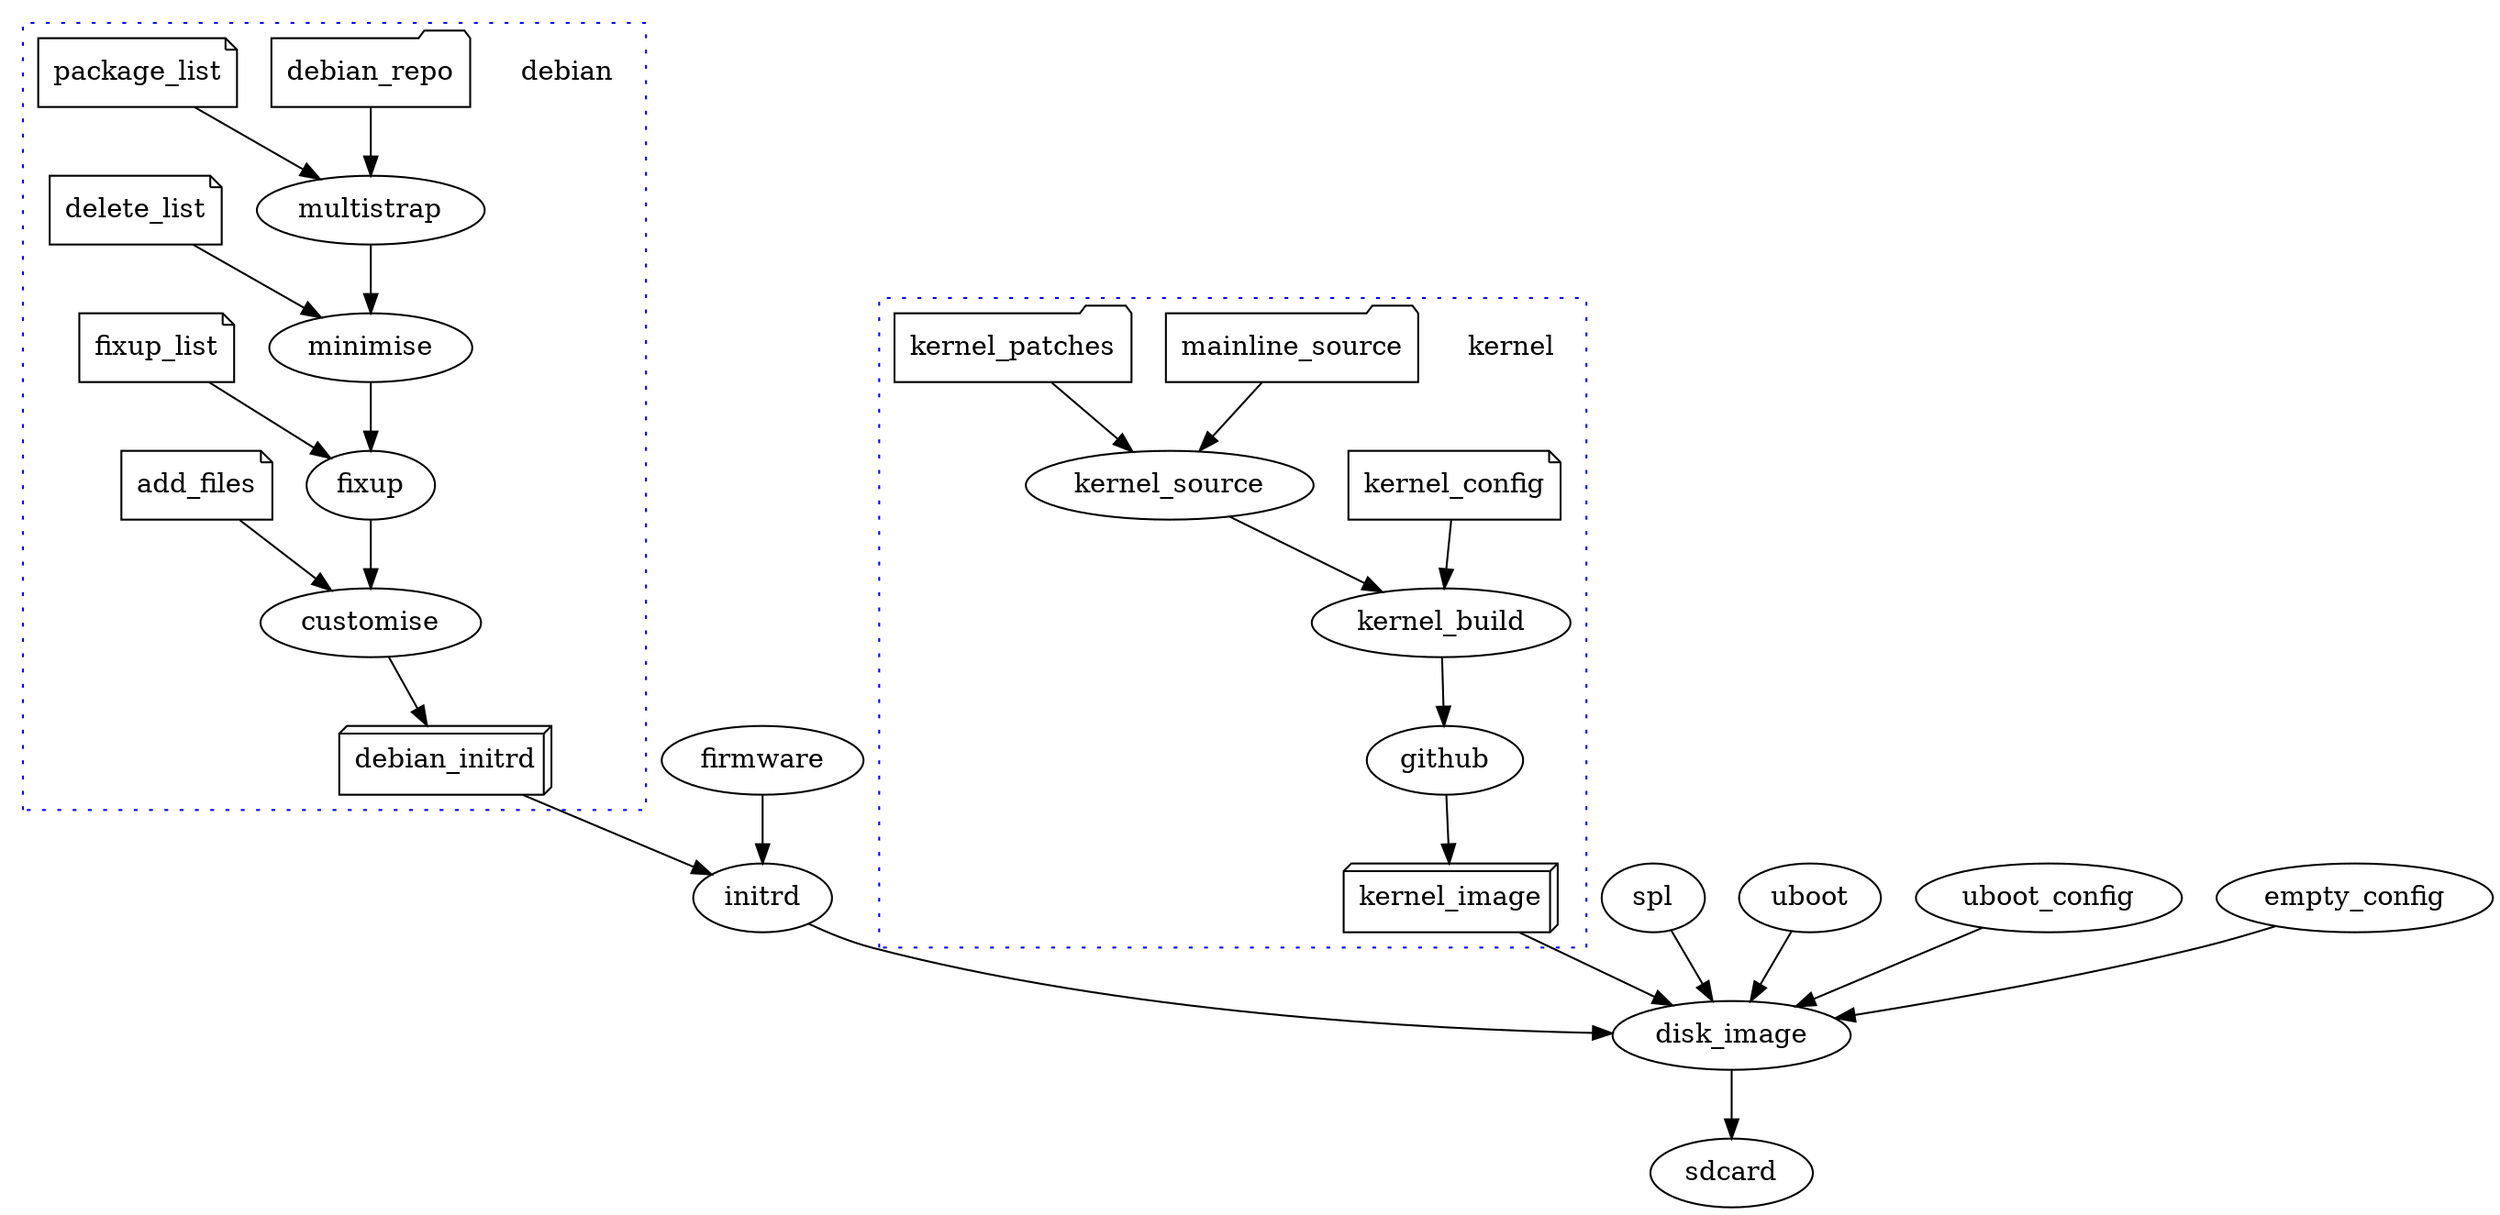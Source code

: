 #
# Outline how the build process works
#

digraph g{

    subgraph cluster_debian {
        debian [shape=plaintext];
        graph[style=dotted];
        color=blue;

        debian_repo [shape=folder];
        package_list [shape=note];
        delete_list [shape=note];
        fixup_list [shape=note];
        add_files [shape=note];
        debian_initrd [shape=box3d];

        debian_repo -> multistrap -> minimise -> fixup -> customise;

        package_list -> multistrap;
        delete_list -> minimise;
        fixup_list -> fixup;
        add_files -> customise;

        customise -> debian_initrd;
    }
    
    subgraph cluster_kernel {
        kernel [shape=plaintext];
        graph[style=dotted];
        color=blue;

        kernel_config [shape=note];
        mainline_source [shape=folder];
        kernel_patches [shape=folder];
        kernel_image [shape=box3d];

        kernel_patches -> kernel_source;
        mainline_source -> kernel_source;
        kernel_source -> kernel_build;
        kernel_config -> kernel_build;

        kernel_build -> github -> kernel_image;
    }

    firmware -> initrd;
    debian_initrd -> initrd;
    kernel_image -> disk_image;

    spl -> disk_image;
    uboot -> disk_image;
    uboot_config -> disk_image;
    initrd -> disk_image;
    empty_config -> disk_image;

    disk_image -> sdcard;
}

